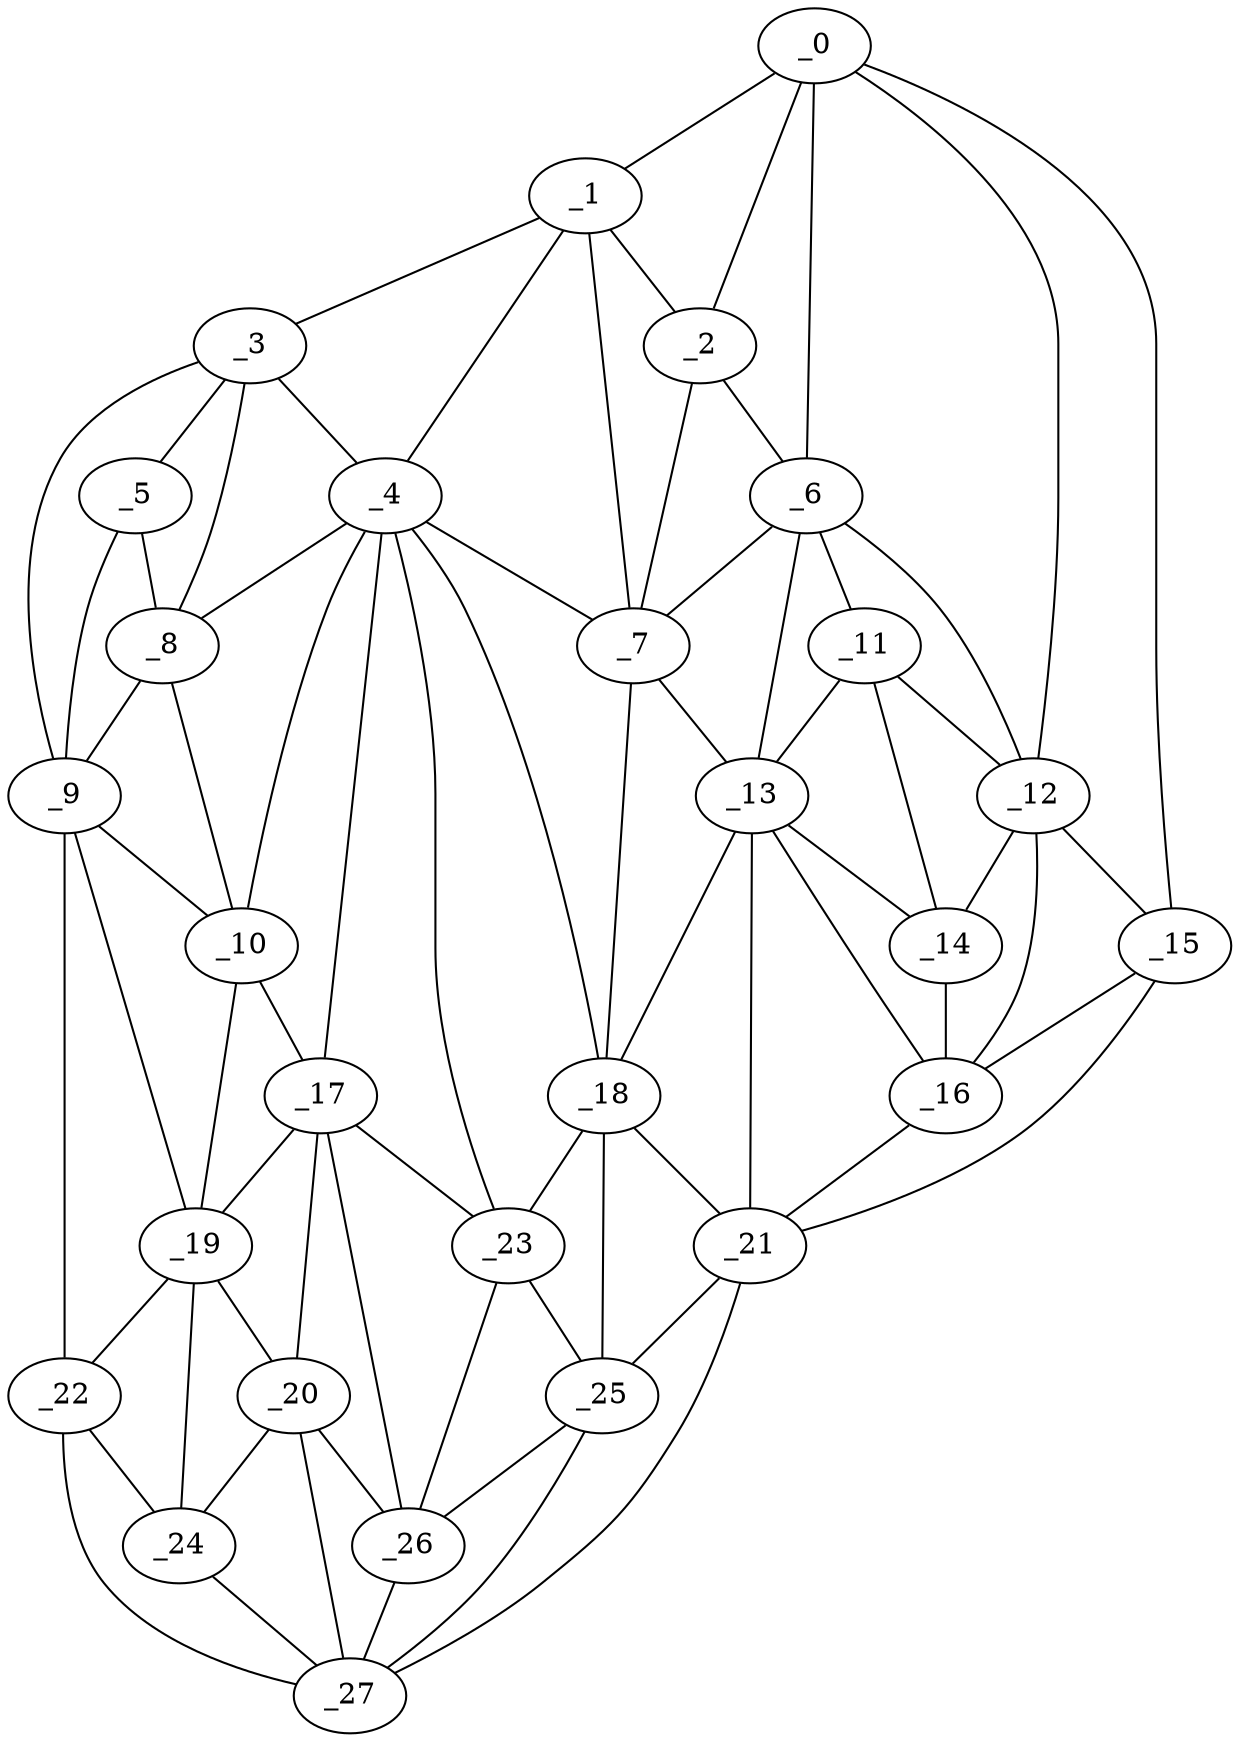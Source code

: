 graph "obj57__105.gxl" {
	_0	 [x=30,
		y=118];
	_1	 [x=32,
		y=73];
	_0 -- _1	 [valence=1];
	_2	 [x=33,
		y=82];
	_0 -- _2	 [valence=1];
	_6	 [x=50,
		y=104];
	_0 -- _6	 [valence=2];
	_12	 [x=62,
		y=116];
	_0 -- _12	 [valence=1];
	_15	 [x=71,
		y=125];
	_0 -- _15	 [valence=1];
	_1 -- _2	 [valence=1];
	_3	 [x=43,
		y=39];
	_1 -- _3	 [valence=1];
	_4	 [x=45,
		y=49];
	_1 -- _4	 [valence=2];
	_7	 [x=51,
		y=95];
	_1 -- _7	 [valence=1];
	_2 -- _6	 [valence=2];
	_2 -- _7	 [valence=2];
	_3 -- _4	 [valence=1];
	_5	 [x=49,
		y=30];
	_3 -- _5	 [valence=1];
	_8	 [x=55,
		y=30];
	_3 -- _8	 [valence=2];
	_9	 [x=61,
		y=2];
	_3 -- _9	 [valence=1];
	_4 -- _7	 [valence=2];
	_4 -- _8	 [valence=2];
	_10	 [x=61,
		y=31];
	_4 -- _10	 [valence=2];
	_17	 [x=75,
		y=37];
	_4 -- _17	 [valence=1];
	_18	 [x=78,
		y=85];
	_4 -- _18	 [valence=2];
	_23	 [x=86,
		y=70];
	_4 -- _23	 [valence=2];
	_5 -- _8	 [valence=2];
	_5 -- _9	 [valence=2];
	_6 -- _7	 [valence=2];
	_11	 [x=61,
		y=110];
	_6 -- _11	 [valence=2];
	_6 -- _12	 [valence=2];
	_13	 [x=65,
		y=95];
	_6 -- _13	 [valence=2];
	_7 -- _13	 [valence=2];
	_7 -- _18	 [valence=1];
	_8 -- _9	 [valence=2];
	_8 -- _10	 [valence=1];
	_9 -- _10	 [valence=2];
	_19	 [x=80,
		y=29];
	_9 -- _19	 [valence=2];
	_22	 [x=86,
		y=3];
	_9 -- _22	 [valence=1];
	_10 -- _17	 [valence=2];
	_10 -- _19	 [valence=2];
	_11 -- _12	 [valence=2];
	_11 -- _13	 [valence=2];
	_14	 [x=65,
		y=111];
	_11 -- _14	 [valence=2];
	_12 -- _14	 [valence=1];
	_12 -- _15	 [valence=2];
	_16	 [x=72,
		y=112];
	_12 -- _16	 [valence=2];
	_13 -- _14	 [valence=2];
	_13 -- _16	 [valence=2];
	_13 -- _18	 [valence=2];
	_21	 [x=84,
		y=95];
	_13 -- _21	 [valence=1];
	_14 -- _16	 [valence=1];
	_15 -- _16	 [valence=2];
	_15 -- _21	 [valence=1];
	_16 -- _21	 [valence=2];
	_17 -- _19	 [valence=2];
	_20	 [x=83,
		y=39];
	_17 -- _20	 [valence=1];
	_17 -- _23	 [valence=2];
	_26	 [x=91,
		y=52];
	_17 -- _26	 [valence=2];
	_18 -- _21	 [valence=2];
	_18 -- _23	 [valence=2];
	_25	 [x=87,
		y=80];
	_18 -- _25	 [valence=1];
	_19 -- _20	 [valence=2];
	_19 -- _22	 [valence=2];
	_24	 [x=87,
		y=33];
	_19 -- _24	 [valence=2];
	_20 -- _24	 [valence=1];
	_20 -- _26	 [valence=2];
	_27	 [x=99,
		y=34];
	_20 -- _27	 [valence=1];
	_21 -- _25	 [valence=2];
	_21 -- _27	 [valence=1];
	_22 -- _24	 [valence=1];
	_22 -- _27	 [valence=1];
	_23 -- _25	 [valence=2];
	_23 -- _26	 [valence=1];
	_24 -- _27	 [valence=2];
	_25 -- _26	 [valence=2];
	_25 -- _27	 [valence=2];
	_26 -- _27	 [valence=2];
}
